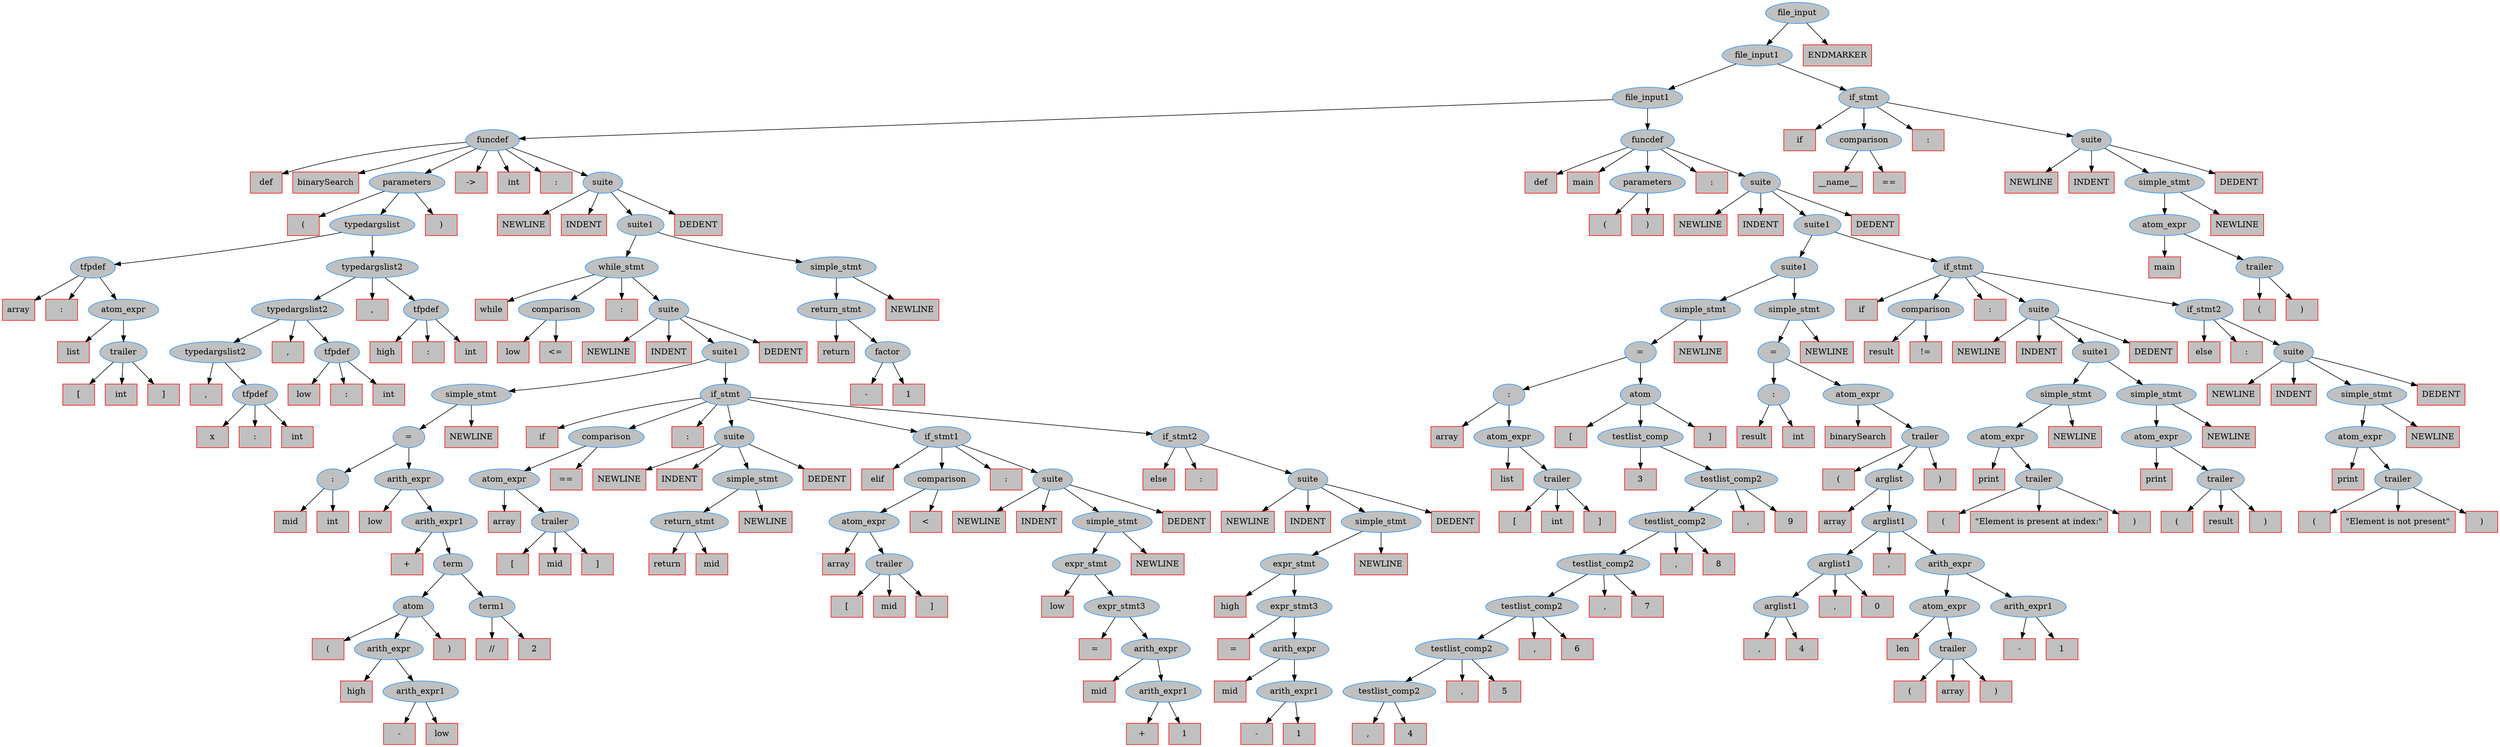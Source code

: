 digraph ParseTree {
"0x55b27afb6160"[label="file_input" shape=ellipse style=filled color="dodgerblue" fillcolor="grey"];

"0x55b27afb6160" -> "0x55b27afb60c0";
"0x55b27afb60c0"[label="file_input1" shape=ellipse style=filled color="dodgerblue" fillcolor="grey"];

"0x55b27afb60c0" -> "0x55b27afb4900";
"0x55b27afb4900"[label="file_input1" shape=ellipse style=filled color="dodgerblue" fillcolor="grey"];

"0x55b27afb4900" -> "0x55b27afa7c90";
"0x55b27afa7c90"[label="funcdef" shape=ellipse style=filled color="dodgerblue" fillcolor="grey"];

"0x55b27afa7c90" -> "0x55b27afa7a80";
"0x55b27afa7a80"[label="def" shape=box style=filled color="red" fillcolor="grey"];

"0x55b27afa7c90" -> "0x55b27afa7ad0";
"0x55b27afa7ad0"[label="binarySearch" shape=box style=filled color="red" fillcolor="grey"];

"0x55b27afa7c90" -> "0x55b27af9dec0";
"0x55b27af9dec0"[label="parameters" shape=ellipse style=filled color="dodgerblue" fillcolor="grey"];

"0x55b27af9dec0" -> "0x55b27af9de20";
"0x55b27af9de20"[label="(" shape=box style=filled color="red" fillcolor="grey"];

"0x55b27af9dec0" -> "0x55b27af9dda0";
"0x55b27af9dda0"[label="typedargslist" shape=ellipse style=filled color="dodgerblue" fillcolor="grey"];

"0x55b27af9dda0" -> "0x55b27af9c500";
"0x55b27af9c500"[label="tfpdef" shape=ellipse style=filled color="dodgerblue" fillcolor="grey"];

"0x55b27af9c500" -> "0x55b27af9c460";
"0x55b27af9c460"[label="array" shape=box style=filled color="red" fillcolor="grey"];

"0x55b27af9c500" -> "0x55b27af9c4b0";
"0x55b27af9c4b0"[label=":" shape=box style=filled color="red" fillcolor="grey"];

"0x55b27af9c500" -> "0x55b27af9c3f0";
"0x55b27af9c3f0"[label="atom_expr" shape=ellipse style=filled color="dodgerblue" fillcolor="grey"];

"0x55b27af9c3f0" -> "0x55b27af9b6a0";
"0x55b27af9b6a0"[label="list" shape=box style=filled color="red" fillcolor="grey"];

"0x55b27af9c3f0" -> "0x55b27af9beb0";
"0x55b27af9beb0"[label="trailer" shape=ellipse style=filled color="dodgerblue" fillcolor="grey"];

"0x55b27af9beb0" -> "0x55b27af9bd70";
"0x55b27af9bd70"[label="[" shape=box style=filled color="red" fillcolor="grey"];

"0x55b27af9beb0" -> "0x55b27af9bd00";
"0x55b27af9bd00"[label="int" shape=box style=filled color="red" fillcolor="grey"];

"0x55b27af9beb0" -> "0x55b27af9bdc0";
"0x55b27af9bdc0"[label="]" shape=box style=filled color="red" fillcolor="grey"];

"0x55b27af9dda0" -> "0x55b27af9dd20";
"0x55b27af9dd20"[label="typedargslist2" shape=ellipse style=filled color="dodgerblue" fillcolor="grey"];

"0x55b27af9dd20" -> "0x55b27af9d520";
"0x55b27af9d520"[label="typedargslist2" shape=ellipse style=filled color="dodgerblue" fillcolor="grey"];

"0x55b27af9d520" -> "0x55b27af9cd20";
"0x55b27af9cd20"[label="typedargslist2" shape=ellipse style=filled color="dodgerblue" fillcolor="grey"];

"0x55b27af9cd20" -> "0x55b27af9ccd0";
"0x55b27af9ccd0"[label="," shape=box style=filled color="red" fillcolor="grey"];

"0x55b27af9cd20" -> "0x55b27af9cc30";
"0x55b27af9cc30"[label="tfpdef" shape=ellipse style=filled color="dodgerblue" fillcolor="grey"];

"0x55b27af9cc30" -> "0x55b27af9cb90";
"0x55b27af9cb90"[label="x" shape=box style=filled color="red" fillcolor="grey"];

"0x55b27af9cc30" -> "0x55b27af9cbe0";
"0x55b27af9cbe0"[label=":" shape=box style=filled color="red" fillcolor="grey"];

"0x55b27af9cc30" -> "0x55b27af9cb20";
"0x55b27af9cb20"[label="int" shape=box style=filled color="red" fillcolor="grey"];

"0x55b27af9d520" -> "0x55b27af9d4d0";
"0x55b27af9d4d0"[label="," shape=box style=filled color="red" fillcolor="grey"];

"0x55b27af9d520" -> "0x55b27af9d430";
"0x55b27af9d430"[label="tfpdef" shape=ellipse style=filled color="dodgerblue" fillcolor="grey"];

"0x55b27af9d430" -> "0x55b27af9d390";
"0x55b27af9d390"[label="low" shape=box style=filled color="red" fillcolor="grey"];

"0x55b27af9d430" -> "0x55b27af9d3e0";
"0x55b27af9d3e0"[label=":" shape=box style=filled color="red" fillcolor="grey"];

"0x55b27af9d430" -> "0x55b27af9d320";
"0x55b27af9d320"[label="int" shape=box style=filled color="red" fillcolor="grey"];

"0x55b27af9dd20" -> "0x55b27af9dcd0";
"0x55b27af9dcd0"[label="," shape=box style=filled color="red" fillcolor="grey"];

"0x55b27af9dd20" -> "0x55b27af9dc30";
"0x55b27af9dc30"[label="tfpdef" shape=ellipse style=filled color="dodgerblue" fillcolor="grey"];

"0x55b27af9dc30" -> "0x55b27af9db90";
"0x55b27af9db90"[label="high" shape=box style=filled color="red" fillcolor="grey"];

"0x55b27af9dc30" -> "0x55b27af9dbe0";
"0x55b27af9dbe0"[label=":" shape=box style=filled color="red" fillcolor="grey"];

"0x55b27af9dc30" -> "0x55b27af9db20";
"0x55b27af9db20"[label="int" shape=box style=filled color="red" fillcolor="grey"];

"0x55b27af9dec0" -> "0x55b27af9de70";
"0x55b27af9de70"[label=")" shape=box style=filled color="red" fillcolor="grey"];

"0x55b27afa7c90" -> "0x55b27afa7b20";
"0x55b27afa7b20"[label="->" shape=box style=filled color="red" fillcolor="grey"];

"0x55b27afa7c90" -> "0x55b27af9e4a0";
"0x55b27af9e4a0"[label="int" shape=box style=filled color="red" fillcolor="grey"];

"0x55b27afa7c90" -> "0x55b27afa7b70";
"0x55b27afa7b70"[label=":" shape=box style=filled color="red" fillcolor="grey"];

"0x55b27afa7c90" -> "0x55b27afa79c0";
"0x55b27afa79c0"[label="suite" shape=ellipse style=filled color="dodgerblue" fillcolor="grey"];

"0x55b27afa79c0" -> "0x55b27afa78d0";
"0x55b27afa78d0"[label="NEWLINE" shape=box style=filled color="red" fillcolor="grey"];

"0x55b27afa79c0" -> "0x55b27afa7920";
"0x55b27afa7920"[label="INDENT" shape=box style=filled color="red" fillcolor="grey"];

"0x55b27afa79c0" -> "0x55b27afa7880";
"0x55b27afa7880"[label="suite1" shape=ellipse style=filled color="dodgerblue" fillcolor="grey"];

"0x55b27afa7880" -> "0x55b27afa6f10";
"0x55b27afa6f10"[label="while_stmt" shape=ellipse style=filled color="dodgerblue" fillcolor="grey"];

"0x55b27afa6f10" -> "0x55b27afa6e70";
"0x55b27afa6e70"[label="while" shape=box style=filled color="red" fillcolor="grey"];

"0x55b27afa6f10" -> "0x55b27af9efa0";
"0x55b27af9efa0"[label="comparison" shape=ellipse style=filled color="dodgerblue" fillcolor="grey"];

"0x55b27af9efa0" -> "0x55b27af9e910";
"0x55b27af9e910"[label="low" shape=box style=filled color="red" fillcolor="grey"];

"0x55b27af9efa0" -> "0x55b27af9ede0";
"0x55b27af9ede0"[label="<=" shape=box style=filled color="red" fillcolor="grey"];

"0x55b27afa6f10" -> "0x55b27afa6ec0";
"0x55b27afa6ec0"[label=":" shape=box style=filled color="red" fillcolor="grey"];

"0x55b27afa6f10" -> "0x55b27afa6de0";
"0x55b27afa6de0"[label="suite" shape=ellipse style=filled color="dodgerblue" fillcolor="grey"];

"0x55b27afa6de0" -> "0x55b27afa6cf0";
"0x55b27afa6cf0"[label="NEWLINE" shape=box style=filled color="red" fillcolor="grey"];

"0x55b27afa6de0" -> "0x55b27afa6d40";
"0x55b27afa6d40"[label="INDENT" shape=box style=filled color="red" fillcolor="grey"];

"0x55b27afa6de0" -> "0x55b27afa6ca0";
"0x55b27afa6ca0"[label="suite1" shape=ellipse style=filled color="dodgerblue" fillcolor="grey"];

"0x55b27afa6ca0" -> "0x55b27afa1230";
"0x55b27afa1230"[label="simple_stmt" shape=ellipse style=filled color="dodgerblue" fillcolor="grey"];

"0x55b27afa1230" -> "0x55b27afa1150";
"0x55b27afa1150"[label="=" shape=ellipse style=filled color="dodgerblue" fillcolor="grey"];

"0x55b27afa1150" -> "0x55b27afa1100";
"0x55b27afa1100"[label=":" shape=ellipse style=filled color="dodgerblue" fillcolor="grey"];

"0x55b27afa1100" -> "0x55b27af9f620";
"0x55b27af9f620"[label="mid" shape=box style=filled color="red" fillcolor="grey"];

"0x55b27afa1100" -> "0x55b27af9fc10";
"0x55b27af9fc10"[label="int" shape=box style=filled color="red" fillcolor="grey"];

"0x55b27afa1150" -> "0x55b27afa1090";
"0x55b27afa1090"[label="arith_expr" shape=ellipse style=filled color="dodgerblue" fillcolor="grey"];

"0x55b27afa1090" -> "0x55b27af9fdf0";
"0x55b27af9fdf0"[label="low" shape=box style=filled color="red" fillcolor="grey"];

"0x55b27afa1090" -> "0x55b27afa0c90";
"0x55b27afa0c90"[label="arith_expr1" shape=ellipse style=filled color="dodgerblue" fillcolor="grey"];

"0x55b27afa0c90" -> "0x55b27af9fe60";
"0x55b27af9fe60"[label="+" shape=box style=filled color="red" fillcolor="grey"];

"0x55b27afa0c90" -> "0x55b27afa0c40";
"0x55b27afa0c40"[label="term" shape=ellipse style=filled color="dodgerblue" fillcolor="grey"];

"0x55b27afa0c40" -> "0x55b27afa0970";
"0x55b27afa0970"[label="atom" shape=ellipse style=filled color="dodgerblue" fillcolor="grey"];

"0x55b27afa0970" -> "0x55b27afa07c0";
"0x55b27afa07c0"[label="(" shape=box style=filled color="red" fillcolor="grey"];

"0x55b27afa0970" -> "0x55b27afa0750";
"0x55b27afa0750"[label="arith_expr" shape=ellipse style=filled color="dodgerblue" fillcolor="grey"];

"0x55b27afa0750" -> "0x55b27afa0040";
"0x55b27afa0040"[label="high" shape=box style=filled color="red" fillcolor="grey"];

"0x55b27afa0750" -> "0x55b27afa02e0";
"0x55b27afa02e0"[label="arith_expr1" shape=ellipse style=filled color="dodgerblue" fillcolor="grey"];

"0x55b27afa02e0" -> "0x55b27afa00b0";
"0x55b27afa00b0"[label="-" shape=box style=filled color="red" fillcolor="grey"];

"0x55b27afa02e0" -> "0x55b27afa0270";
"0x55b27afa0270"[label="low" shape=box style=filled color="red" fillcolor="grey"];

"0x55b27afa0970" -> "0x55b27afa0810";
"0x55b27afa0810"[label=")" shape=box style=filled color="red" fillcolor="grey"];

"0x55b27afa0c40" -> "0x55b27afa0ba0";
"0x55b27afa0ba0"[label="term1" shape=ellipse style=filled color="dodgerblue" fillcolor="grey"];

"0x55b27afa0ba0" -> "0x55b27afa09e0";
"0x55b27afa09e0"[label="//" shape=box style=filled color="red" fillcolor="grey"];

"0x55b27afa0ba0" -> "0x55b27afa0b30";
"0x55b27afa0b30"[label="2" shape=box style=filled color="red" fillcolor="grey"];

"0x55b27afa1230" -> "0x55b27afa11e0";
"0x55b27afa11e0"[label="NEWLINE" shape=box style=filled color="red" fillcolor="grey"];

"0x55b27afa6ca0" -> "0x55b27afa6bd0";
"0x55b27afa6bd0"[label="if_stmt" shape=ellipse style=filled color="dodgerblue" fillcolor="grey"];

"0x55b27afa6bd0" -> "0x55b27afa6b30";
"0x55b27afa6b30"[label="if" shape=box style=filled color="red" fillcolor="grey"];

"0x55b27afa6bd0" -> "0x55b27afa24f0";
"0x55b27afa24f0"[label="comparison" shape=ellipse style=filled color="dodgerblue" fillcolor="grey"];

"0x55b27afa24f0" -> "0x55b27afa1e60";
"0x55b27afa1e60"[label="atom_expr" shape=ellipse style=filled color="dodgerblue" fillcolor="grey"];

"0x55b27afa1e60" -> "0x55b27afa12d0";
"0x55b27afa12d0"[label="array" shape=box style=filled color="red" fillcolor="grey"];

"0x55b27afa1e60" -> "0x55b27afa1ae0";
"0x55b27afa1ae0"[label="trailer" shape=ellipse style=filled color="dodgerblue" fillcolor="grey"];

"0x55b27afa1ae0" -> "0x55b27afa19a0";
"0x55b27afa19a0"[label="[" shape=box style=filled color="red" fillcolor="grey"];

"0x55b27afa1ae0" -> "0x55b27afa1930";
"0x55b27afa1930"[label="mid" shape=box style=filled color="red" fillcolor="grey"];

"0x55b27afa1ae0" -> "0x55b27afa19f0";
"0x55b27afa19f0"[label="]" shape=box style=filled color="red" fillcolor="grey"];

"0x55b27afa24f0" -> "0x55b27afa2330";
"0x55b27afa2330"[label="==" shape=box style=filled color="red" fillcolor="grey"];

"0x55b27afa6bd0" -> "0x55b27afa6b80";
"0x55b27afa6b80"[label=":" shape=box style=filled color="red" fillcolor="grey"];

"0x55b27afa6bd0" -> "0x55b27afa2ea0";
"0x55b27afa2ea0"[label="suite" shape=ellipse style=filled color="dodgerblue" fillcolor="grey"];

"0x55b27afa2ea0" -> "0x55b27afa2db0";
"0x55b27afa2db0"[label="NEWLINE" shape=box style=filled color="red" fillcolor="grey"];

"0x55b27afa2ea0" -> "0x55b27afa2e00";
"0x55b27afa2e00"[label="INDENT" shape=box style=filled color="red" fillcolor="grey"];

"0x55b27afa2ea0" -> "0x55b27afa2d10";
"0x55b27afa2d10"[label="simple_stmt" shape=ellipse style=filled color="dodgerblue" fillcolor="grey"];

"0x55b27afa2d10" -> "0x55b27afa2c50";
"0x55b27afa2c50"[label="return_stmt" shape=ellipse style=filled color="dodgerblue" fillcolor="grey"];

"0x55b27afa2c50" -> "0x55b27afa2c00";
"0x55b27afa2c00"[label="return" shape=box style=filled color="red" fillcolor="grey"];

"0x55b27afa2c50" -> "0x55b27afa2b90";
"0x55b27afa2b90"[label="mid" shape=box style=filled color="red" fillcolor="grey"];

"0x55b27afa2d10" -> "0x55b27afa2cc0";
"0x55b27afa2cc0"[label="NEWLINE" shape=box style=filled color="red" fillcolor="grey"];

"0x55b27afa2ea0" -> "0x55b27afa2e50";
"0x55b27afa2e50"[label="DEDENT" shape=box style=filled color="red" fillcolor="grey"];

"0x55b27afa6bd0" -> "0x55b27afa55e0";
"0x55b27afa55e0"[label="if_stmt1" shape=ellipse style=filled color="dodgerblue" fillcolor="grey"];

"0x55b27afa55e0" -> "0x55b27afa5540";
"0x55b27afa5540"[label="elif" shape=box style=filled color="red" fillcolor="grey"];

"0x55b27afa55e0" -> "0x55b27afa4160";
"0x55b27afa4160"[label="comparison" shape=ellipse style=filled color="dodgerblue" fillcolor="grey"];

"0x55b27afa4160" -> "0x55b27afa3ad0";
"0x55b27afa3ad0"[label="atom_expr" shape=ellipse style=filled color="dodgerblue" fillcolor="grey"];

"0x55b27afa3ad0" -> "0x55b27afa2f40";
"0x55b27afa2f40"[label="array" shape=box style=filled color="red" fillcolor="grey"];

"0x55b27afa3ad0" -> "0x55b27afa3750";
"0x55b27afa3750"[label="trailer" shape=ellipse style=filled color="dodgerblue" fillcolor="grey"];

"0x55b27afa3750" -> "0x55b27afa3610";
"0x55b27afa3610"[label="[" shape=box style=filled color="red" fillcolor="grey"];

"0x55b27afa3750" -> "0x55b27afa35a0";
"0x55b27afa35a0"[label="mid" shape=box style=filled color="red" fillcolor="grey"];

"0x55b27afa3750" -> "0x55b27afa3660";
"0x55b27afa3660"[label="]" shape=box style=filled color="red" fillcolor="grey"];

"0x55b27afa4160" -> "0x55b27afa3fa0";
"0x55b27afa3fa0"[label="<" shape=box style=filled color="red" fillcolor="grey"];

"0x55b27afa55e0" -> "0x55b27afa5590";
"0x55b27afa5590"[label=":" shape=box style=filled color="red" fillcolor="grey"];

"0x55b27afa55e0" -> "0x55b27afa54a0";
"0x55b27afa54a0"[label="suite" shape=ellipse style=filled color="dodgerblue" fillcolor="grey"];

"0x55b27afa54a0" -> "0x55b27afa53b0";
"0x55b27afa53b0"[label="NEWLINE" shape=box style=filled color="red" fillcolor="grey"];

"0x55b27afa54a0" -> "0x55b27afa5400";
"0x55b27afa5400"[label="INDENT" shape=box style=filled color="red" fillcolor="grey"];

"0x55b27afa54a0" -> "0x55b27afa5310";
"0x55b27afa5310"[label="simple_stmt" shape=ellipse style=filled color="dodgerblue" fillcolor="grey"];

"0x55b27afa5310" -> "0x55b27afa5270";
"0x55b27afa5270"[label="expr_stmt" shape=ellipse style=filled color="dodgerblue" fillcolor="grey"];

"0x55b27afa5270" -> "0x55b27afa47e0";
"0x55b27afa47e0"[label="low" shape=box style=filled color="red" fillcolor="grey"];

"0x55b27afa5270" -> "0x55b27afa51d0";
"0x55b27afa51d0"[label="expr_stmt3" shape=ellipse style=filled color="dodgerblue" fillcolor="grey"];

"0x55b27afa51d0" -> "0x55b27afa5180";
"0x55b27afa5180"[label="=" shape=box style=filled color="red" fillcolor="grey"];

"0x55b27afa51d0" -> "0x55b27afa50f0";
"0x55b27afa50f0"[label="arith_expr" shape=ellipse style=filled color="dodgerblue" fillcolor="grey"];

"0x55b27afa50f0" -> "0x55b27afa49e0";
"0x55b27afa49e0"[label="mid" shape=box style=filled color="red" fillcolor="grey"];

"0x55b27afa50f0" -> "0x55b27afa4c80";
"0x55b27afa4c80"[label="arith_expr1" shape=ellipse style=filled color="dodgerblue" fillcolor="grey"];

"0x55b27afa4c80" -> "0x55b27afa4a50";
"0x55b27afa4a50"[label="+" shape=box style=filled color="red" fillcolor="grey"];

"0x55b27afa4c80" -> "0x55b27afa4c10";
"0x55b27afa4c10"[label="1" shape=box style=filled color="red" fillcolor="grey"];

"0x55b27afa5310" -> "0x55b27afa52c0";
"0x55b27afa52c0"[label="NEWLINE" shape=box style=filled color="red" fillcolor="grey"];

"0x55b27afa54a0" -> "0x55b27afa5450";
"0x55b27afa5450"[label="DEDENT" shape=box style=filled color="red" fillcolor="grey"];

"0x55b27afa6bd0" -> "0x55b27afa6ab0";
"0x55b27afa6ab0"[label="if_stmt2" shape=ellipse style=filled color="dodgerblue" fillcolor="grey"];

"0x55b27afa6ab0" -> "0x55b27afa6a10";
"0x55b27afa6a10"[label="else" shape=box style=filled color="red" fillcolor="grey"];

"0x55b27afa6ab0" -> "0x55b27afa6a60";
"0x55b27afa6a60"[label=":" shape=box style=filled color="red" fillcolor="grey"];

"0x55b27afa6ab0" -> "0x55b27afa6970";
"0x55b27afa6970"[label="suite" shape=ellipse style=filled color="dodgerblue" fillcolor="grey"];

"0x55b27afa6970" -> "0x55b27afa6880";
"0x55b27afa6880"[label="NEWLINE" shape=box style=filled color="red" fillcolor="grey"];

"0x55b27afa6970" -> "0x55b27afa68d0";
"0x55b27afa68d0"[label="INDENT" shape=box style=filled color="red" fillcolor="grey"];

"0x55b27afa6970" -> "0x55b27afa67e0";
"0x55b27afa67e0"[label="simple_stmt" shape=ellipse style=filled color="dodgerblue" fillcolor="grey"];

"0x55b27afa67e0" -> "0x55b27afa6740";
"0x55b27afa6740"[label="expr_stmt" shape=ellipse style=filled color="dodgerblue" fillcolor="grey"];

"0x55b27afa6740" -> "0x55b27afa5ce0";
"0x55b27afa5ce0"[label="high" shape=box style=filled color="red" fillcolor="grey"];

"0x55b27afa6740" -> "0x55b27afa66a0";
"0x55b27afa66a0"[label="expr_stmt3" shape=ellipse style=filled color="dodgerblue" fillcolor="grey"];

"0x55b27afa66a0" -> "0x55b27afa6650";
"0x55b27afa6650"[label="=" shape=box style=filled color="red" fillcolor="grey"];

"0x55b27afa66a0" -> "0x55b27afa65c0";
"0x55b27afa65c0"[label="arith_expr" shape=ellipse style=filled color="dodgerblue" fillcolor="grey"];

"0x55b27afa65c0" -> "0x55b27afa5ee0";
"0x55b27afa5ee0"[label="mid" shape=box style=filled color="red" fillcolor="grey"];

"0x55b27afa65c0" -> "0x55b27afa6180";
"0x55b27afa6180"[label="arith_expr1" shape=ellipse style=filled color="dodgerblue" fillcolor="grey"];

"0x55b27afa6180" -> "0x55b27afa5f50";
"0x55b27afa5f50"[label="-" shape=box style=filled color="red" fillcolor="grey"];

"0x55b27afa6180" -> "0x55b27afa6110";
"0x55b27afa6110"[label="1" shape=box style=filled color="red" fillcolor="grey"];

"0x55b27afa67e0" -> "0x55b27afa6790";
"0x55b27afa6790"[label="NEWLINE" shape=box style=filled color="red" fillcolor="grey"];

"0x55b27afa6970" -> "0x55b27afa6920";
"0x55b27afa6920"[label="DEDENT" shape=box style=filled color="red" fillcolor="grey"];

"0x55b27afa6de0" -> "0x55b27afa6d90";
"0x55b27afa6d90"[label="DEDENT" shape=box style=filled color="red" fillcolor="grey"];

"0x55b27afa7880" -> "0x55b27afa7810";
"0x55b27afa7810"[label="simple_stmt" shape=ellipse style=filled color="dodgerblue" fillcolor="grey"];

"0x55b27afa7810" -> "0x55b27afa7750";
"0x55b27afa7750"[label="return_stmt" shape=ellipse style=filled color="dodgerblue" fillcolor="grey"];

"0x55b27afa7750" -> "0x55b27afa7700";
"0x55b27afa7700"[label="return" shape=box style=filled color="red" fillcolor="grey"];

"0x55b27afa7750" -> "0x55b27afa7690";
"0x55b27afa7690"[label="factor" shape=ellipse style=filled color="dodgerblue" fillcolor="grey"];

"0x55b27afa7690" -> "0x55b27afa7000";
"0x55b27afa7000"[label="-" shape=box style=filled color="red" fillcolor="grey"];

"0x55b27afa7690" -> "0x55b27afa7150";
"0x55b27afa7150"[label="1" shape=box style=filled color="red" fillcolor="grey"];

"0x55b27afa7810" -> "0x55b27afa77c0";
"0x55b27afa77c0"[label="NEWLINE" shape=box style=filled color="red" fillcolor="grey"];

"0x55b27afa79c0" -> "0x55b27afa7970";
"0x55b27afa7970"[label="DEDENT" shape=box style=filled color="red" fillcolor="grey"];

"0x55b27afb4900" -> "0x55b27afb4830";
"0x55b27afb4830"[label="funcdef" shape=ellipse style=filled color="dodgerblue" fillcolor="grey"];

"0x55b27afb4830" -> "0x55b27afb4740";
"0x55b27afb4740"[label="def" shape=box style=filled color="red" fillcolor="grey"];

"0x55b27afb4830" -> "0x55b27afb4790";
"0x55b27afb4790"[label="main" shape=box style=filled color="red" fillcolor="grey"];

"0x55b27afb4830" -> "0x55b27afa7de0";
"0x55b27afa7de0"[label="parameters" shape=ellipse style=filled color="dodgerblue" fillcolor="grey"];

"0x55b27afa7de0" -> "0x55b27afa7d40";
"0x55b27afa7d40"[label="(" shape=box style=filled color="red" fillcolor="grey"];

"0x55b27afa7de0" -> "0x55b27afa7d90";
"0x55b27afa7d90"[label=")" shape=box style=filled color="red" fillcolor="grey"];

"0x55b27afb4830" -> "0x55b27afb47e0";
"0x55b27afb47e0"[label=":" shape=box style=filled color="red" fillcolor="grey"];

"0x55b27afb4830" -> "0x55b27afb46b0";
"0x55b27afb46b0"[label="suite" shape=ellipse style=filled color="dodgerblue" fillcolor="grey"];

"0x55b27afb46b0" -> "0x55b27afb45c0";
"0x55b27afb45c0"[label="NEWLINE" shape=box style=filled color="red" fillcolor="grey"];

"0x55b27afb46b0" -> "0x55b27afb4610";
"0x55b27afb4610"[label="INDENT" shape=box style=filled color="red" fillcolor="grey"];

"0x55b27afb46b0" -> "0x55b27afb4570";
"0x55b27afb4570"[label="suite1" shape=ellipse style=filled color="dodgerblue" fillcolor="grey"];

"0x55b27afb4570" -> "0x55b27afb0350";
"0x55b27afb0350"[label="suite1" shape=ellipse style=filled color="dodgerblue" fillcolor="grey"];

"0x55b27afb0350" -> "0x55b27afac890";
"0x55b27afac890"[label="simple_stmt" shape=ellipse style=filled color="dodgerblue" fillcolor="grey"];

"0x55b27afac890" -> "0x55b27afac7b0";
"0x55b27afac7b0"[label="=" shape=ellipse style=filled color="dodgerblue" fillcolor="grey"];

"0x55b27afac7b0" -> "0x55b27afac760";
"0x55b27afac760"[label=":" shape=ellipse style=filled color="dodgerblue" fillcolor="grey"];

"0x55b27afac760" -> "0x55b27afa84a0";
"0x55b27afa84a0"[label="array" shape=box style=filled color="red" fillcolor="grey"];

"0x55b27afac760" -> "0x55b27afa9250";
"0x55b27afa9250"[label="atom_expr" shape=ellipse style=filled color="dodgerblue" fillcolor="grey"];

"0x55b27afa9250" -> "0x55b27afa8530";
"0x55b27afa8530"[label="list" shape=box style=filled color="red" fillcolor="grey"];

"0x55b27afa9250" -> "0x55b27afa8d10";
"0x55b27afa8d10"[label="trailer" shape=ellipse style=filled color="dodgerblue" fillcolor="grey"];

"0x55b27afa8d10" -> "0x55b27afa8c00";
"0x55b27afa8c00"[label="[" shape=box style=filled color="red" fillcolor="grey"];

"0x55b27afa8d10" -> "0x55b27afa8b90";
"0x55b27afa8b90"[label="int" shape=box style=filled color="red" fillcolor="grey"];

"0x55b27afa8d10" -> "0x55b27afa8c50";
"0x55b27afa8c50"[label="]" shape=box style=filled color="red" fillcolor="grey"];

"0x55b27afac7b0" -> "0x55b27afac6f0";
"0x55b27afac6f0"[label="atom" shape=ellipse style=filled color="dodgerblue" fillcolor="grey"];

"0x55b27afac6f0" -> "0x55b27afac0e0";
"0x55b27afac0e0"[label="[" shape=box style=filled color="red" fillcolor="grey"];

"0x55b27afac6f0" -> "0x55b27afac090";
"0x55b27afac090"[label="testlist_comp" shape=ellipse style=filled color="dodgerblue" fillcolor="grey"];

"0x55b27afac090" -> "0x55b27afa9840";
"0x55b27afa9840"[label="3" shape=box style=filled color="red" fillcolor="grey"];

"0x55b27afac090" -> "0x55b27afabff0";
"0x55b27afabff0"[label="testlist_comp2" shape=ellipse style=filled color="dodgerblue" fillcolor="grey"];

"0x55b27afabff0" -> "0x55b27afab950";
"0x55b27afab950"[label="testlist_comp2" shape=ellipse style=filled color="dodgerblue" fillcolor="grey"];

"0x55b27afab950" -> "0x55b27afab2b0";
"0x55b27afab2b0"[label="testlist_comp2" shape=ellipse style=filled color="dodgerblue" fillcolor="grey"];

"0x55b27afab2b0" -> "0x55b27afaac10";
"0x55b27afaac10"[label="testlist_comp2" shape=ellipse style=filled color="dodgerblue" fillcolor="grey"];

"0x55b27afaac10" -> "0x55b27afaa570";
"0x55b27afaa570"[label="testlist_comp2" shape=ellipse style=filled color="dodgerblue" fillcolor="grey"];

"0x55b27afaa570" -> "0x55b27afa9ed0";
"0x55b27afa9ed0"[label="testlist_comp2" shape=ellipse style=filled color="dodgerblue" fillcolor="grey"];

"0x55b27afa9ed0" -> "0x55b27afa9e80";
"0x55b27afa9e80"[label="," shape=box style=filled color="red" fillcolor="grey"];

"0x55b27afa9ed0" -> "0x55b27afa9e10";
"0x55b27afa9e10"[label="4" shape=box style=filled color="red" fillcolor="grey"];

"0x55b27afaa570" -> "0x55b27afaa520";
"0x55b27afaa520"[label="," shape=box style=filled color="red" fillcolor="grey"];

"0x55b27afaa570" -> "0x55b27afaa4b0";
"0x55b27afaa4b0"[label="5" shape=box style=filled color="red" fillcolor="grey"];

"0x55b27afaac10" -> "0x55b27afaabc0";
"0x55b27afaabc0"[label="," shape=box style=filled color="red" fillcolor="grey"];

"0x55b27afaac10" -> "0x55b27afaab50";
"0x55b27afaab50"[label="6" shape=box style=filled color="red" fillcolor="grey"];

"0x55b27afab2b0" -> "0x55b27afab260";
"0x55b27afab260"[label="," shape=box style=filled color="red" fillcolor="grey"];

"0x55b27afab2b0" -> "0x55b27afab1f0";
"0x55b27afab1f0"[label="7" shape=box style=filled color="red" fillcolor="grey"];

"0x55b27afab950" -> "0x55b27afab900";
"0x55b27afab900"[label="," shape=box style=filled color="red" fillcolor="grey"];

"0x55b27afab950" -> "0x55b27afab890";
"0x55b27afab890"[label="8" shape=box style=filled color="red" fillcolor="grey"];

"0x55b27afabff0" -> "0x55b27afabfa0";
"0x55b27afabfa0"[label="," shape=box style=filled color="red" fillcolor="grey"];

"0x55b27afabff0" -> "0x55b27afabf30";
"0x55b27afabf30"[label="9" shape=box style=filled color="red" fillcolor="grey"];

"0x55b27afac6f0" -> "0x55b27afac130";
"0x55b27afac130"[label="]" shape=box style=filled color="red" fillcolor="grey"];

"0x55b27afac890" -> "0x55b27afac840";
"0x55b27afac840"[label="NEWLINE" shape=box style=filled color="red" fillcolor="grey"];

"0x55b27afb0350" -> "0x55b27afb02b0";
"0x55b27afb02b0"[label="simple_stmt" shape=ellipse style=filled color="dodgerblue" fillcolor="grey"];

"0x55b27afb02b0" -> "0x55b27afb01d0";
"0x55b27afb01d0"[label="=" shape=ellipse style=filled color="dodgerblue" fillcolor="grey"];

"0x55b27afb01d0" -> "0x55b27afb0180";
"0x55b27afb0180"[label=":" shape=ellipse style=filled color="dodgerblue" fillcolor="grey"];

"0x55b27afb0180" -> "0x55b27afacee0";
"0x55b27afacee0"[label="result" shape=box style=filled color="red" fillcolor="grey"];

"0x55b27afb0180" -> "0x55b27afad4d0";
"0x55b27afad4d0"[label="int" shape=box style=filled color="red" fillcolor="grey"];

"0x55b27afb01d0" -> "0x55b27afb0110";
"0x55b27afb0110"[label="atom_expr" shape=ellipse style=filled color="dodgerblue" fillcolor="grey"];

"0x55b27afb0110" -> "0x55b27afad540";
"0x55b27afad540"[label="binarySearch" shape=box style=filled color="red" fillcolor="grey"];

"0x55b27afb0110" -> "0x55b27afafbd0";
"0x55b27afafbd0"[label="trailer" shape=ellipse style=filled color="dodgerblue" fillcolor="grey"];

"0x55b27afafbd0" -> "0x55b27afafa90";
"0x55b27afafa90"[label="(" shape=box style=filled color="red" fillcolor="grey"];

"0x55b27afafbd0" -> "0x55b27afafa40";
"0x55b27afafa40"[label="arglist" shape=ellipse style=filled color="dodgerblue" fillcolor="grey"];

"0x55b27afafa40" -> "0x55b27afadb30";
"0x55b27afadb30"[label="array" shape=box style=filled color="red" fillcolor="grey"];

"0x55b27afafa40" -> "0x55b27afaf9a0";
"0x55b27afaf9a0"[label="arglist1" shape=ellipse style=filled color="dodgerblue" fillcolor="grey"];

"0x55b27afaf9a0" -> "0x55b27afae860";
"0x55b27afae860"[label="arglist1" shape=ellipse style=filled color="dodgerblue" fillcolor="grey"];

"0x55b27afae860" -> "0x55b27afae1c0";
"0x55b27afae1c0"[label="arglist1" shape=ellipse style=filled color="dodgerblue" fillcolor="grey"];

"0x55b27afae1c0" -> "0x55b27afae170";
"0x55b27afae170"[label="," shape=box style=filled color="red" fillcolor="grey"];

"0x55b27afae1c0" -> "0x55b27afae100";
"0x55b27afae100"[label="4" shape=box style=filled color="red" fillcolor="grey"];

"0x55b27afae860" -> "0x55b27afae810";
"0x55b27afae810"[label="," shape=box style=filled color="red" fillcolor="grey"];

"0x55b27afae860" -> "0x55b27afae7a0";
"0x55b27afae7a0"[label="0" shape=box style=filled color="red" fillcolor="grey"];

"0x55b27afaf9a0" -> "0x55b27afaf950";
"0x55b27afaf950"[label="," shape=box style=filled color="red" fillcolor="grey"];

"0x55b27afaf9a0" -> "0x55b27afaf8e0";
"0x55b27afaf8e0"[label="arith_expr" shape=ellipse style=filled color="dodgerblue" fillcolor="grey"];

"0x55b27afaf8e0" -> "0x55b27afaf240";
"0x55b27afaf240"[label="atom_expr" shape=ellipse style=filled color="dodgerblue" fillcolor="grey"];

"0x55b27afaf240" -> "0x55b27afae900";
"0x55b27afae900"[label="len" shape=box style=filled color="red" fillcolor="grey"];

"0x55b27afaf240" -> "0x55b27afaf0f0";
"0x55b27afaf0f0"[label="trailer" shape=ellipse style=filled color="dodgerblue" fillcolor="grey"];

"0x55b27afaf0f0" -> "0x55b27afaefb0";
"0x55b27afaefb0"[label="(" shape=box style=filled color="red" fillcolor="grey"];

"0x55b27afaf0f0" -> "0x55b27afaef40";
"0x55b27afaef40"[label="array" shape=box style=filled color="red" fillcolor="grey"];

"0x55b27afaf0f0" -> "0x55b27afaf000";
"0x55b27afaf000"[label=")" shape=box style=filled color="red" fillcolor="grey"];

"0x55b27afaf8e0" -> "0x55b27afaf4e0";
"0x55b27afaf4e0"[label="arith_expr1" shape=ellipse style=filled color="dodgerblue" fillcolor="grey"];

"0x55b27afaf4e0" -> "0x55b27afaf2b0";
"0x55b27afaf2b0"[label="-" shape=box style=filled color="red" fillcolor="grey"];

"0x55b27afaf4e0" -> "0x55b27afaf470";
"0x55b27afaf470"[label="1" shape=box style=filled color="red" fillcolor="grey"];

"0x55b27afafbd0" -> "0x55b27afafae0";
"0x55b27afafae0"[label=")" shape=box style=filled color="red" fillcolor="grey"];

"0x55b27afb02b0" -> "0x55b27afb0260";
"0x55b27afb0260"[label="NEWLINE" shape=box style=filled color="red" fillcolor="grey"];

"0x55b27afb4570" -> "0x55b27afb44a0";
"0x55b27afb44a0"[label="if_stmt" shape=ellipse style=filled color="dodgerblue" fillcolor="grey"];

"0x55b27afb44a0" -> "0x55b27afb4400";
"0x55b27afb4400"[label="if" shape=box style=filled color="red" fillcolor="grey"];

"0x55b27afb44a0" -> "0x55b27afb0ed0";
"0x55b27afb0ed0"[label="comparison" shape=ellipse style=filled color="dodgerblue" fillcolor="grey"];

"0x55b27afb0ed0" -> "0x55b27afb0760";
"0x55b27afb0760"[label="result" shape=box style=filled color="red" fillcolor="grey"];

"0x55b27afb0ed0" -> "0x55b27afb0d10";
"0x55b27afb0d10"[label="!=" shape=box style=filled color="red" fillcolor="grey"];

"0x55b27afb44a0" -> "0x55b27afb4450";
"0x55b27afb4450"[label=":" shape=box style=filled color="red" fillcolor="grey"];

"0x55b27afb44a0" -> "0x55b27afb3040";
"0x55b27afb3040"[label="suite" shape=ellipse style=filled color="dodgerblue" fillcolor="grey"];

"0x55b27afb3040" -> "0x55b27afb2f50";
"0x55b27afb2f50"[label="NEWLINE" shape=box style=filled color="red" fillcolor="grey"];

"0x55b27afb3040" -> "0x55b27afb2fa0";
"0x55b27afb2fa0"[label="INDENT" shape=box style=filled color="red" fillcolor="grey"];

"0x55b27afb3040" -> "0x55b27afb2f00";
"0x55b27afb2f00"[label="suite1" shape=ellipse style=filled color="dodgerblue" fillcolor="grey"];

"0x55b27afb2f00" -> "0x55b27afb1ed0";
"0x55b27afb1ed0"[label="simple_stmt" shape=ellipse style=filled color="dodgerblue" fillcolor="grey"];

"0x55b27afb1ed0" -> "0x55b27afb1e10";
"0x55b27afb1e10"[label="atom_expr" shape=ellipse style=filled color="dodgerblue" fillcolor="grey"];

"0x55b27afb1e10" -> "0x55b27afb0f80";
"0x55b27afb0f80"[label="print" shape=box style=filled color="red" fillcolor="grey"];

"0x55b27afb1e10" -> "0x55b27afb17d0";
"0x55b27afb17d0"[label="trailer" shape=ellipse style=filled color="dodgerblue" fillcolor="grey"];

"0x55b27afb17d0" -> "0x55b27afb1690";
"0x55b27afb1690"[label="(" shape=box style=filled color="red" fillcolor="grey"];

"0x55b27afb17d0" -> "0x55b27afb1620";
"0x55b27afb1620"[label="\"Element is present at index:\"" shape=box style=filled color="red" fillcolor="grey"];

"0x55b27afb17d0" -> "0x55b27afb16e0";
"0x55b27afb16e0"[label=")" shape=box style=filled color="red" fillcolor="grey"];

"0x55b27afb1ed0" -> "0x55b27afb1e80";
"0x55b27afb1e80"[label="NEWLINE" shape=box style=filled color="red" fillcolor="grey"];

"0x55b27afb2f00" -> "0x55b27afb2e60";
"0x55b27afb2e60"[label="simple_stmt" shape=ellipse style=filled color="dodgerblue" fillcolor="grey"];

"0x55b27afb2e60" -> "0x55b27afb2da0";
"0x55b27afb2da0"[label="atom_expr" shape=ellipse style=filled color="dodgerblue" fillcolor="grey"];

"0x55b27afb2da0" -> "0x55b27afb1f70";
"0x55b27afb1f70"[label="print" shape=box style=filled color="red" fillcolor="grey"];

"0x55b27afb2da0" -> "0x55b27afb2760";
"0x55b27afb2760"[label="trailer" shape=ellipse style=filled color="dodgerblue" fillcolor="grey"];

"0x55b27afb2760" -> "0x55b27afb2620";
"0x55b27afb2620"[label="(" shape=box style=filled color="red" fillcolor="grey"];

"0x55b27afb2760" -> "0x55b27afb25b0";
"0x55b27afb25b0"[label="result" shape=box style=filled color="red" fillcolor="grey"];

"0x55b27afb2760" -> "0x55b27afb2670";
"0x55b27afb2670"[label=")" shape=box style=filled color="red" fillcolor="grey"];

"0x55b27afb2e60" -> "0x55b27afb2e10";
"0x55b27afb2e10"[label="NEWLINE" shape=box style=filled color="red" fillcolor="grey"];

"0x55b27afb3040" -> "0x55b27afb2ff0";
"0x55b27afb2ff0"[label="DEDENT" shape=box style=filled color="red" fillcolor="grey"];

"0x55b27afb44a0" -> "0x55b27afb4380";
"0x55b27afb4380"[label="if_stmt2" shape=ellipse style=filled color="dodgerblue" fillcolor="grey"];

"0x55b27afb4380" -> "0x55b27afb42e0";
"0x55b27afb42e0"[label="else" shape=box style=filled color="red" fillcolor="grey"];

"0x55b27afb4380" -> "0x55b27afb4330";
"0x55b27afb4330"[label=":" shape=box style=filled color="red" fillcolor="grey"];

"0x55b27afb4380" -> "0x55b27afb4240";
"0x55b27afb4240"[label="suite" shape=ellipse style=filled color="dodgerblue" fillcolor="grey"];

"0x55b27afb4240" -> "0x55b27afb4150";
"0x55b27afb4150"[label="NEWLINE" shape=box style=filled color="red" fillcolor="grey"];

"0x55b27afb4240" -> "0x55b27afb41a0";
"0x55b27afb41a0"[label="INDENT" shape=box style=filled color="red" fillcolor="grey"];

"0x55b27afb4240" -> "0x55b27afb40b0";
"0x55b27afb40b0"[label="simple_stmt" shape=ellipse style=filled color="dodgerblue" fillcolor="grey"];

"0x55b27afb40b0" -> "0x55b27afb3ff0";
"0x55b27afb3ff0"[label="atom_expr" shape=ellipse style=filled color="dodgerblue" fillcolor="grey"];

"0x55b27afb3ff0" -> "0x55b27afb3160";
"0x55b27afb3160"[label="print" shape=box style=filled color="red" fillcolor="grey"];

"0x55b27afb3ff0" -> "0x55b27afb39b0";
"0x55b27afb39b0"[label="trailer" shape=ellipse style=filled color="dodgerblue" fillcolor="grey"];

"0x55b27afb39b0" -> "0x55b27afb3870";
"0x55b27afb3870"[label="(" shape=box style=filled color="red" fillcolor="grey"];

"0x55b27afb39b0" -> "0x55b27afb3800";
"0x55b27afb3800"[label="\"Element is not present\"" shape=box style=filled color="red" fillcolor="grey"];

"0x55b27afb39b0" -> "0x55b27afb38c0";
"0x55b27afb38c0"[label=")" shape=box style=filled color="red" fillcolor="grey"];

"0x55b27afb40b0" -> "0x55b27afb4060";
"0x55b27afb4060"[label="NEWLINE" shape=box style=filled color="red" fillcolor="grey"];

"0x55b27afb4240" -> "0x55b27afb41f0";
"0x55b27afb41f0"[label="DEDENT" shape=box style=filled color="red" fillcolor="grey"];

"0x55b27afb46b0" -> "0x55b27afb4660";
"0x55b27afb4660"[label="DEDENT" shape=box style=filled color="red" fillcolor="grey"];

"0x55b27afb60c0" -> "0x55b27afb5fd0";
"0x55b27afb5fd0"[label="if_stmt" shape=ellipse style=filled color="dodgerblue" fillcolor="grey"];

"0x55b27afb5fd0" -> "0x55b27afb5f30";
"0x55b27afb5f30"[label="if" shape=box style=filled color="red" fillcolor="grey"];

"0x55b27afb5fd0" -> "0x55b27afb53a0";
"0x55b27afb53a0"[label="comparison" shape=ellipse style=filled color="dodgerblue" fillcolor="grey"];

"0x55b27afb53a0" -> "0x55b27afb4d10";
"0x55b27afb4d10"[label="__name__" shape=box style=filled color="red" fillcolor="grey"];

"0x55b27afb53a0" -> "0x55b27afb51e0";
"0x55b27afb51e0"[label="==" shape=box style=filled color="red" fillcolor="grey"];

"0x55b27afb5fd0" -> "0x55b27afb5f80";
"0x55b27afb5f80"[label=":" shape=box style=filled color="red" fillcolor="grey"];

"0x55b27afb5fd0" -> "0x55b27afb5e90";
"0x55b27afb5e90"[label="suite" shape=ellipse style=filled color="dodgerblue" fillcolor="grey"];

"0x55b27afb5e90" -> "0x55b27afb5da0";
"0x55b27afb5da0"[label="NEWLINE" shape=box style=filled color="red" fillcolor="grey"];

"0x55b27afb5e90" -> "0x55b27afb5df0";
"0x55b27afb5df0"[label="INDENT" shape=box style=filled color="red" fillcolor="grey"];

"0x55b27afb5e90" -> "0x55b27afb5d30";
"0x55b27afb5d30"[label="simple_stmt" shape=ellipse style=filled color="dodgerblue" fillcolor="grey"];

"0x55b27afb5d30" -> "0x55b27afb5c70";
"0x55b27afb5c70"[label="atom_expr" shape=ellipse style=filled color="dodgerblue" fillcolor="grey"];

"0x55b27afb5c70" -> "0x55b27afb5450";
"0x55b27afb5450"[label="main" shape=box style=filled color="red" fillcolor="grey"];

"0x55b27afb5c70" -> "0x55b27afb5610";
"0x55b27afb5610"[label="trailer" shape=ellipse style=filled color="dodgerblue" fillcolor="grey"];

"0x55b27afb5610" -> "0x55b27afb54e0";
"0x55b27afb54e0"[label="(" shape=box style=filled color="red" fillcolor="grey"];

"0x55b27afb5610" -> "0x55b27afb5530";
"0x55b27afb5530"[label=")" shape=box style=filled color="red" fillcolor="grey"];

"0x55b27afb5d30" -> "0x55b27afb5ce0";
"0x55b27afb5ce0"[label="NEWLINE" shape=box style=filled color="red" fillcolor="grey"];

"0x55b27afb5e90" -> "0x55b27afb5e40";
"0x55b27afb5e40"[label="DEDENT" shape=box style=filled color="red" fillcolor="grey"];

"0x55b27afb6160" -> "0x55b27afb6110";
"0x55b27afb6110"[label="ENDMARKER" shape=box style=filled color="red" fillcolor="grey"];

}

